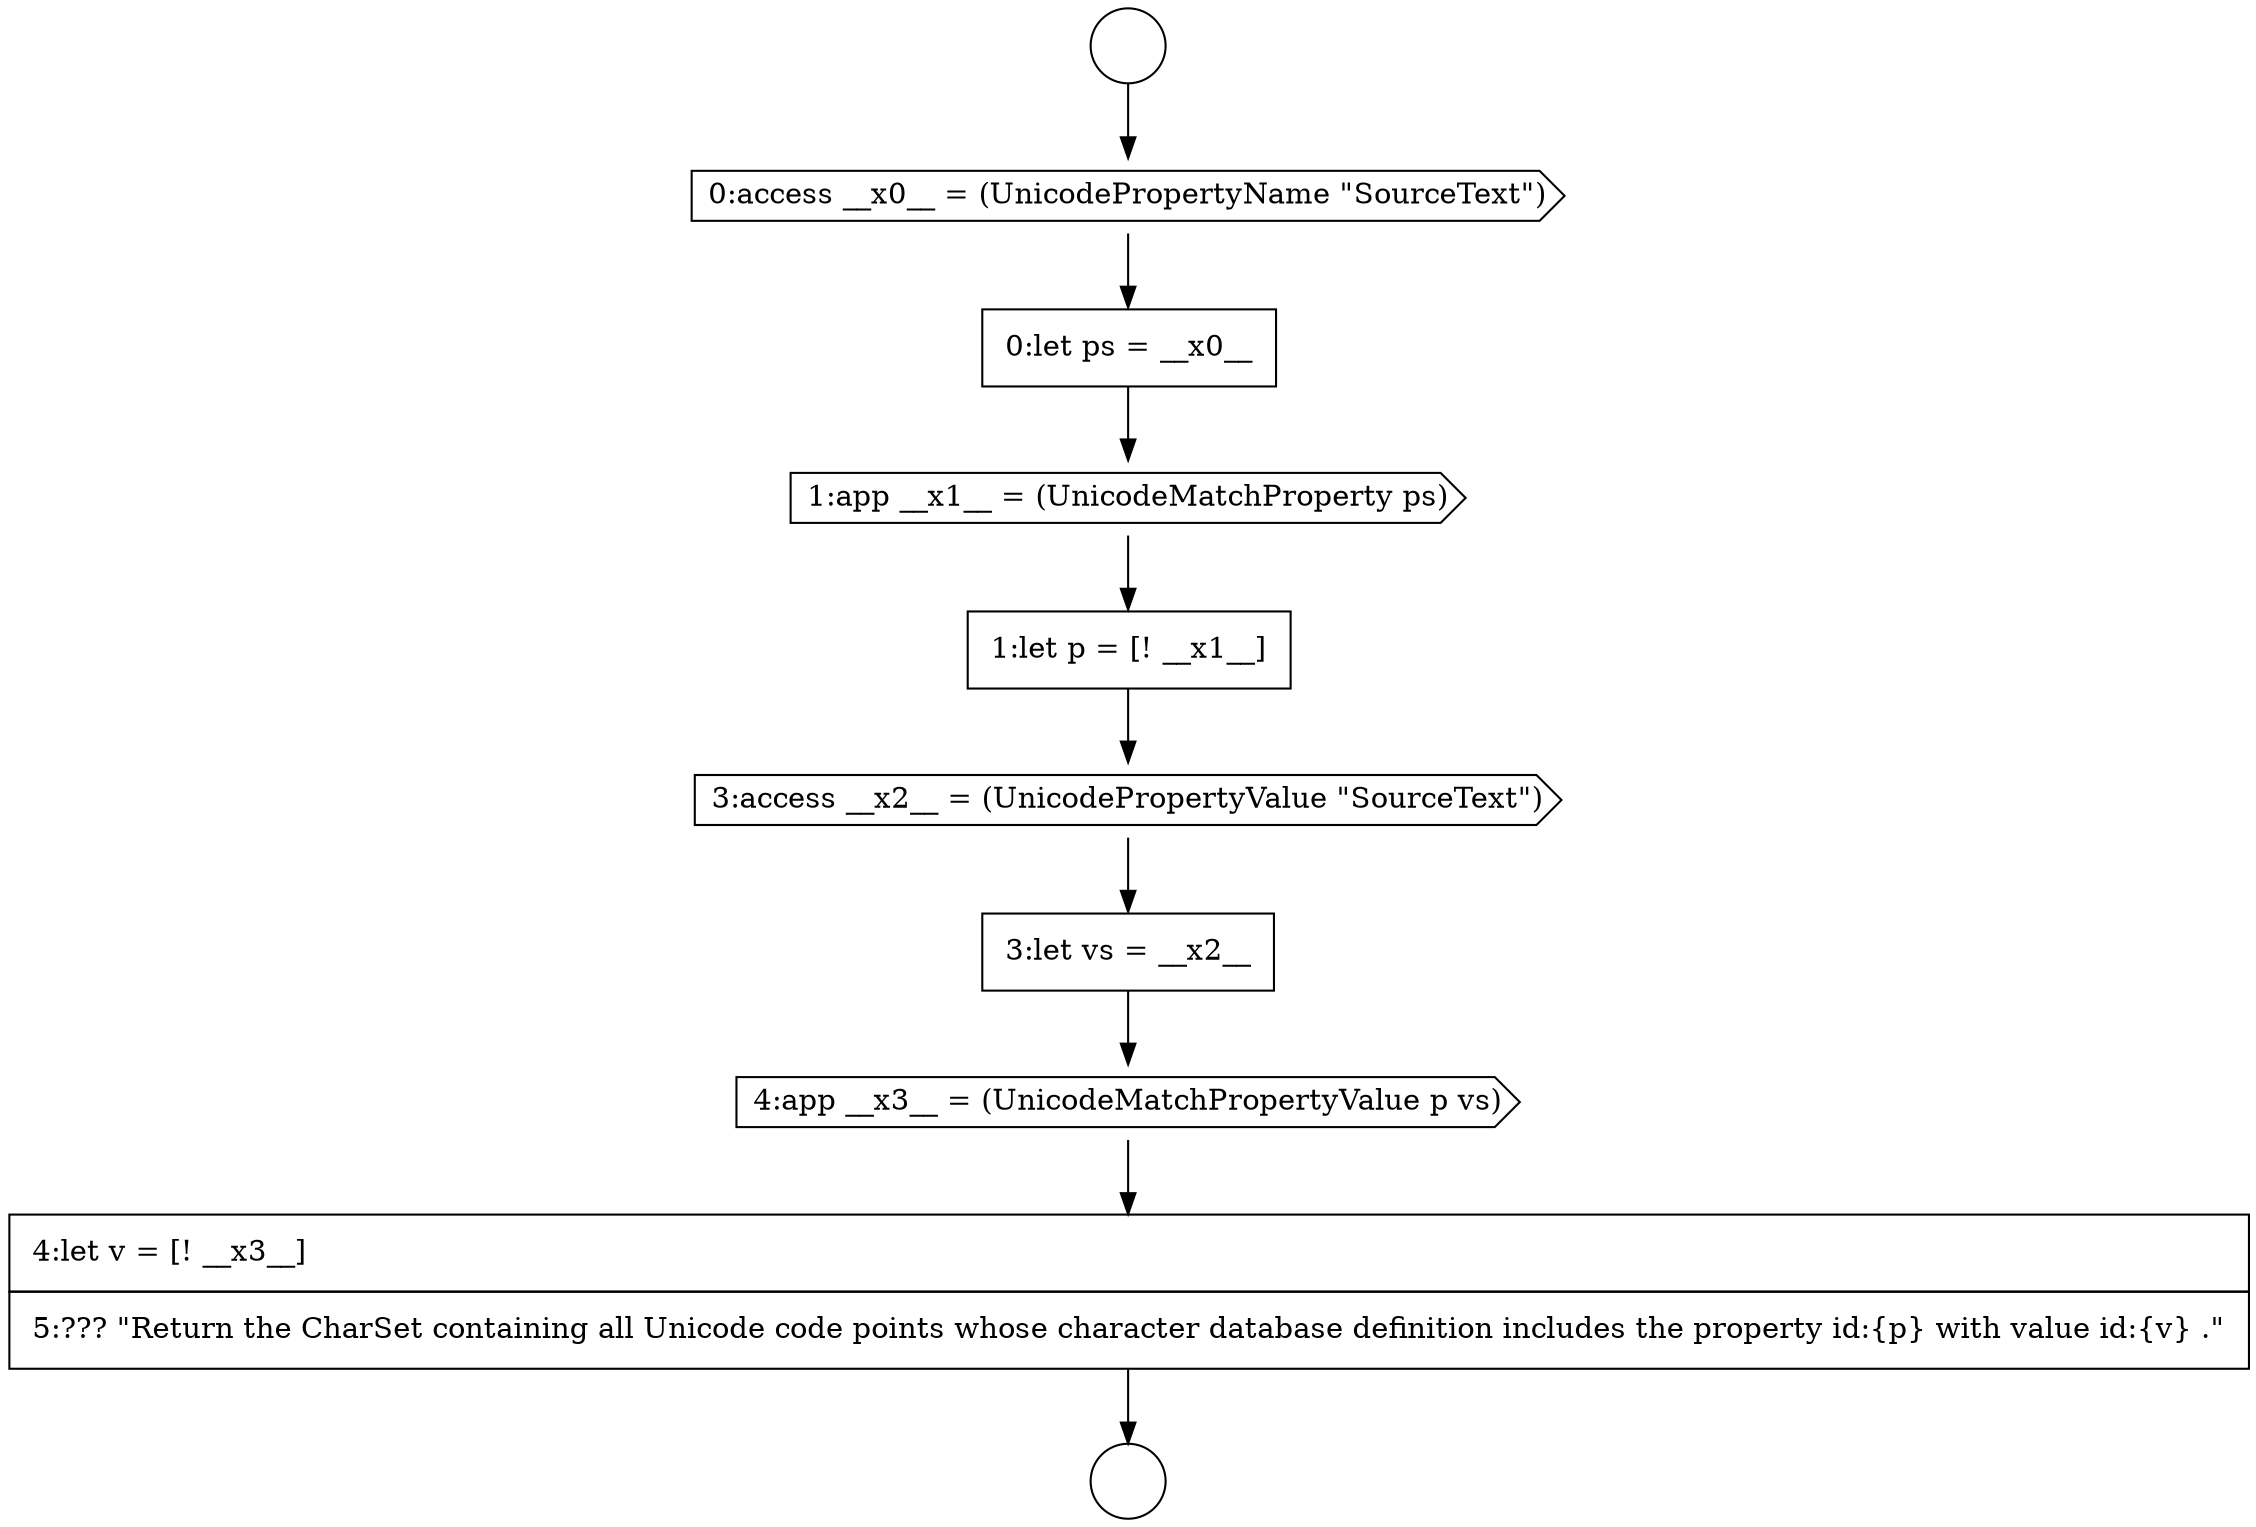 digraph {
  node14885 [shape=cds, label=<<font color="black">4:app __x3__ = (UnicodeMatchPropertyValue p vs)</font>> color="black" fillcolor="white" style=filled]
  node14880 [shape=none, margin=0, label=<<font color="black">
    <table border="0" cellborder="1" cellspacing="0" cellpadding="10">
      <tr><td align="left">0:let ps = __x0__</td></tr>
    </table>
  </font>> color="black" fillcolor="white" style=filled]
  node14881 [shape=cds, label=<<font color="black">1:app __x1__ = (UnicodeMatchProperty ps)</font>> color="black" fillcolor="white" style=filled]
  node14879 [shape=cds, label=<<font color="black">0:access __x0__ = (UnicodePropertyName &quot;SourceText&quot;)</font>> color="black" fillcolor="white" style=filled]
  node14882 [shape=none, margin=0, label=<<font color="black">
    <table border="0" cellborder="1" cellspacing="0" cellpadding="10">
      <tr><td align="left">1:let p = [! __x1__]</td></tr>
    </table>
  </font>> color="black" fillcolor="white" style=filled]
  node14886 [shape=none, margin=0, label=<<font color="black">
    <table border="0" cellborder="1" cellspacing="0" cellpadding="10">
      <tr><td align="left">4:let v = [! __x3__]</td></tr>
      <tr><td align="left">5:??? &quot;Return the CharSet containing all Unicode code points whose character database definition includes the property id:{p} with value id:{v} .&quot;</td></tr>
    </table>
  </font>> color="black" fillcolor="white" style=filled]
  node14878 [shape=circle label=" " color="black" fillcolor="white" style=filled]
  node14877 [shape=circle label=" " color="black" fillcolor="white" style=filled]
  node14883 [shape=cds, label=<<font color="black">3:access __x2__ = (UnicodePropertyValue &quot;SourceText&quot;)</font>> color="black" fillcolor="white" style=filled]
  node14884 [shape=none, margin=0, label=<<font color="black">
    <table border="0" cellborder="1" cellspacing="0" cellpadding="10">
      <tr><td align="left">3:let vs = __x2__</td></tr>
    </table>
  </font>> color="black" fillcolor="white" style=filled]
  node14879 -> node14880 [ color="black"]
  node14880 -> node14881 [ color="black"]
  node14877 -> node14879 [ color="black"]
  node14886 -> node14878 [ color="black"]
  node14882 -> node14883 [ color="black"]
  node14885 -> node14886 [ color="black"]
  node14883 -> node14884 [ color="black"]
  node14884 -> node14885 [ color="black"]
  node14881 -> node14882 [ color="black"]
}
